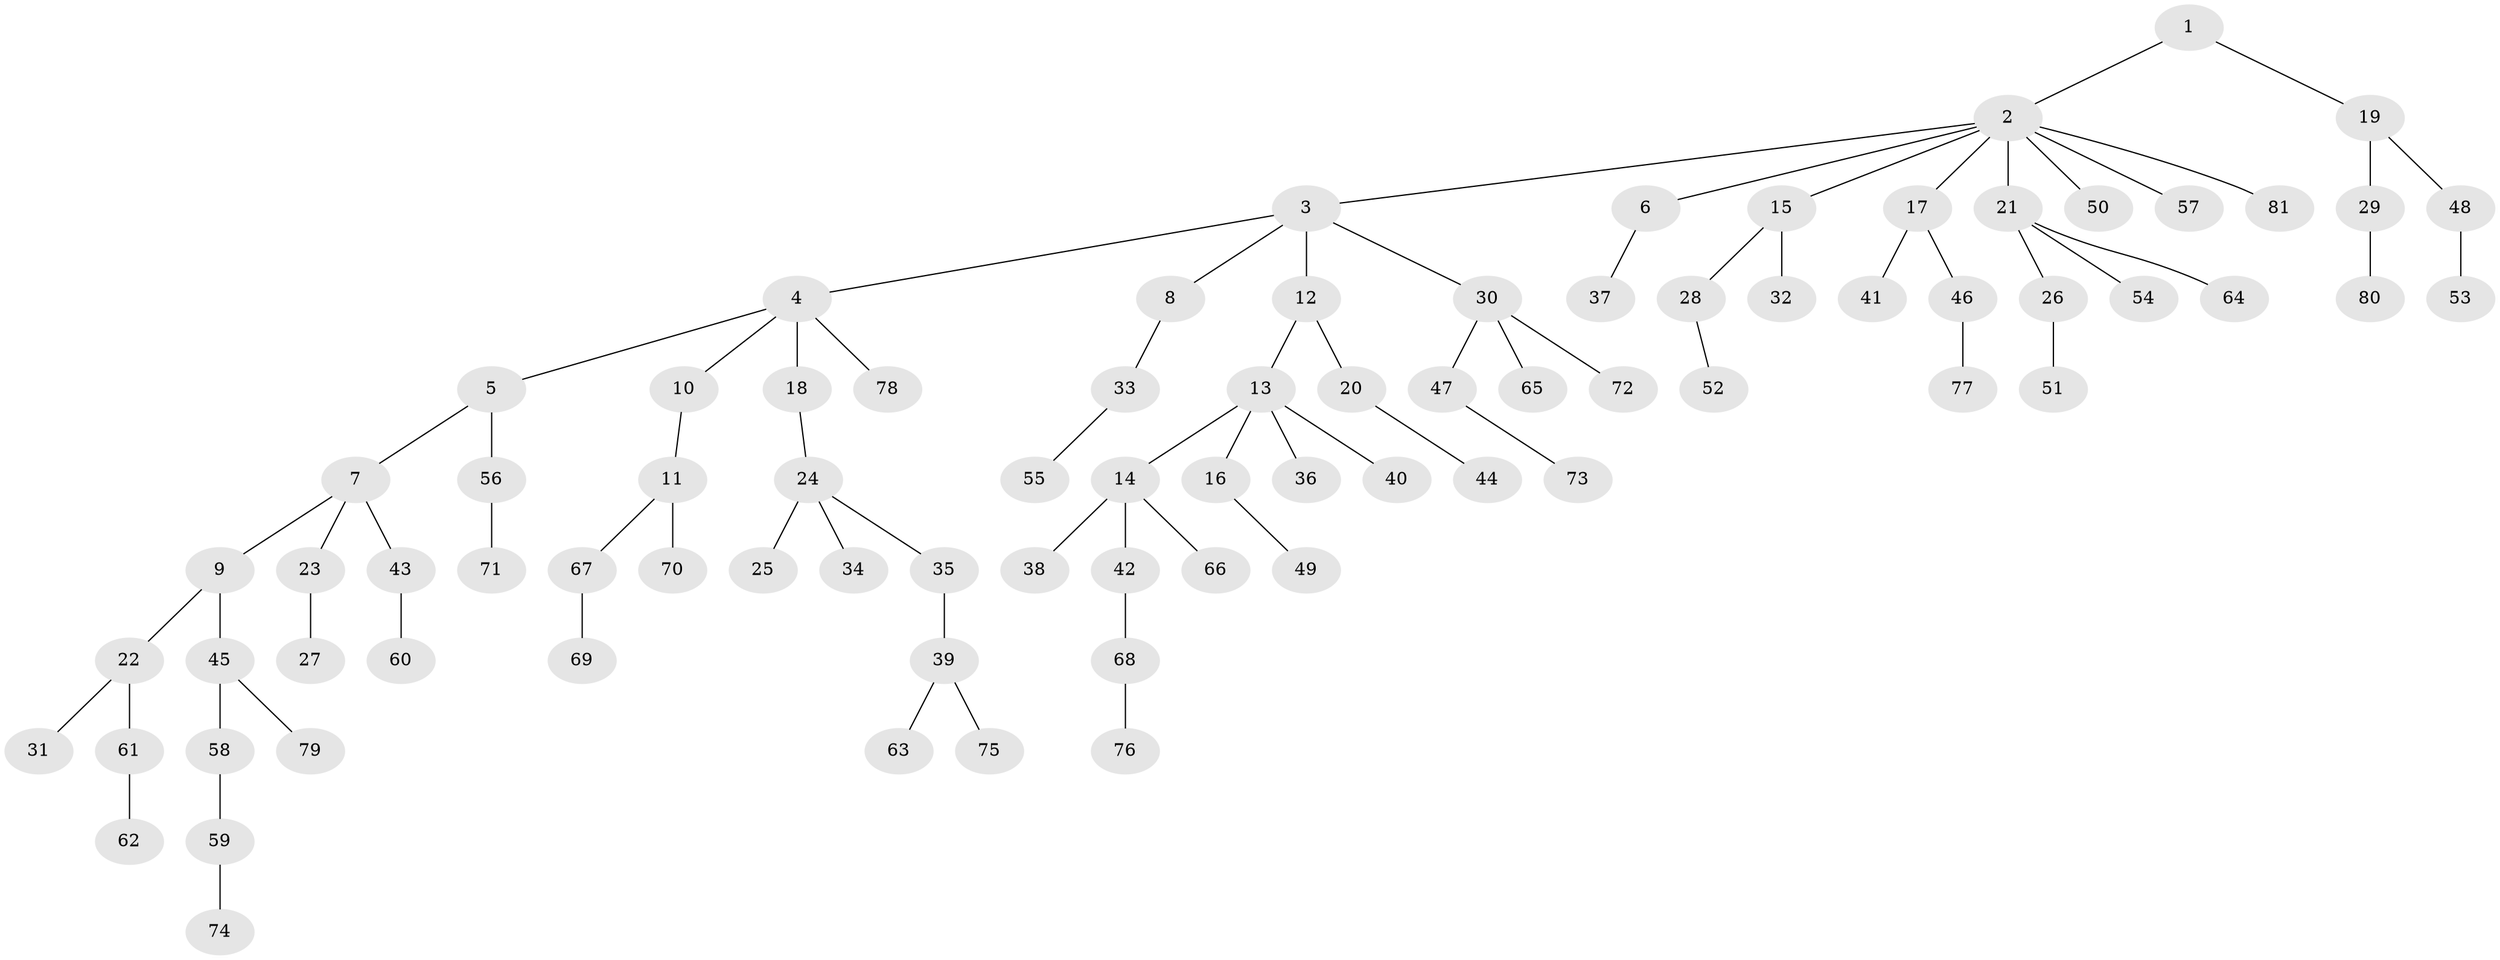 // Generated by graph-tools (version 1.1) at 2025/02/03/09/25 03:02:26]
// undirected, 81 vertices, 80 edges
graph export_dot {
graph [start="1"]
  node [color=gray90,style=filled];
  1;
  2;
  3;
  4;
  5;
  6;
  7;
  8;
  9;
  10;
  11;
  12;
  13;
  14;
  15;
  16;
  17;
  18;
  19;
  20;
  21;
  22;
  23;
  24;
  25;
  26;
  27;
  28;
  29;
  30;
  31;
  32;
  33;
  34;
  35;
  36;
  37;
  38;
  39;
  40;
  41;
  42;
  43;
  44;
  45;
  46;
  47;
  48;
  49;
  50;
  51;
  52;
  53;
  54;
  55;
  56;
  57;
  58;
  59;
  60;
  61;
  62;
  63;
  64;
  65;
  66;
  67;
  68;
  69;
  70;
  71;
  72;
  73;
  74;
  75;
  76;
  77;
  78;
  79;
  80;
  81;
  1 -- 2;
  1 -- 19;
  2 -- 3;
  2 -- 6;
  2 -- 15;
  2 -- 17;
  2 -- 21;
  2 -- 50;
  2 -- 57;
  2 -- 81;
  3 -- 4;
  3 -- 8;
  3 -- 12;
  3 -- 30;
  4 -- 5;
  4 -- 10;
  4 -- 18;
  4 -- 78;
  5 -- 7;
  5 -- 56;
  6 -- 37;
  7 -- 9;
  7 -- 23;
  7 -- 43;
  8 -- 33;
  9 -- 22;
  9 -- 45;
  10 -- 11;
  11 -- 67;
  11 -- 70;
  12 -- 13;
  12 -- 20;
  13 -- 14;
  13 -- 16;
  13 -- 36;
  13 -- 40;
  14 -- 38;
  14 -- 42;
  14 -- 66;
  15 -- 28;
  15 -- 32;
  16 -- 49;
  17 -- 41;
  17 -- 46;
  18 -- 24;
  19 -- 29;
  19 -- 48;
  20 -- 44;
  21 -- 26;
  21 -- 54;
  21 -- 64;
  22 -- 31;
  22 -- 61;
  23 -- 27;
  24 -- 25;
  24 -- 34;
  24 -- 35;
  26 -- 51;
  28 -- 52;
  29 -- 80;
  30 -- 47;
  30 -- 65;
  30 -- 72;
  33 -- 55;
  35 -- 39;
  39 -- 63;
  39 -- 75;
  42 -- 68;
  43 -- 60;
  45 -- 58;
  45 -- 79;
  46 -- 77;
  47 -- 73;
  48 -- 53;
  56 -- 71;
  58 -- 59;
  59 -- 74;
  61 -- 62;
  67 -- 69;
  68 -- 76;
}
